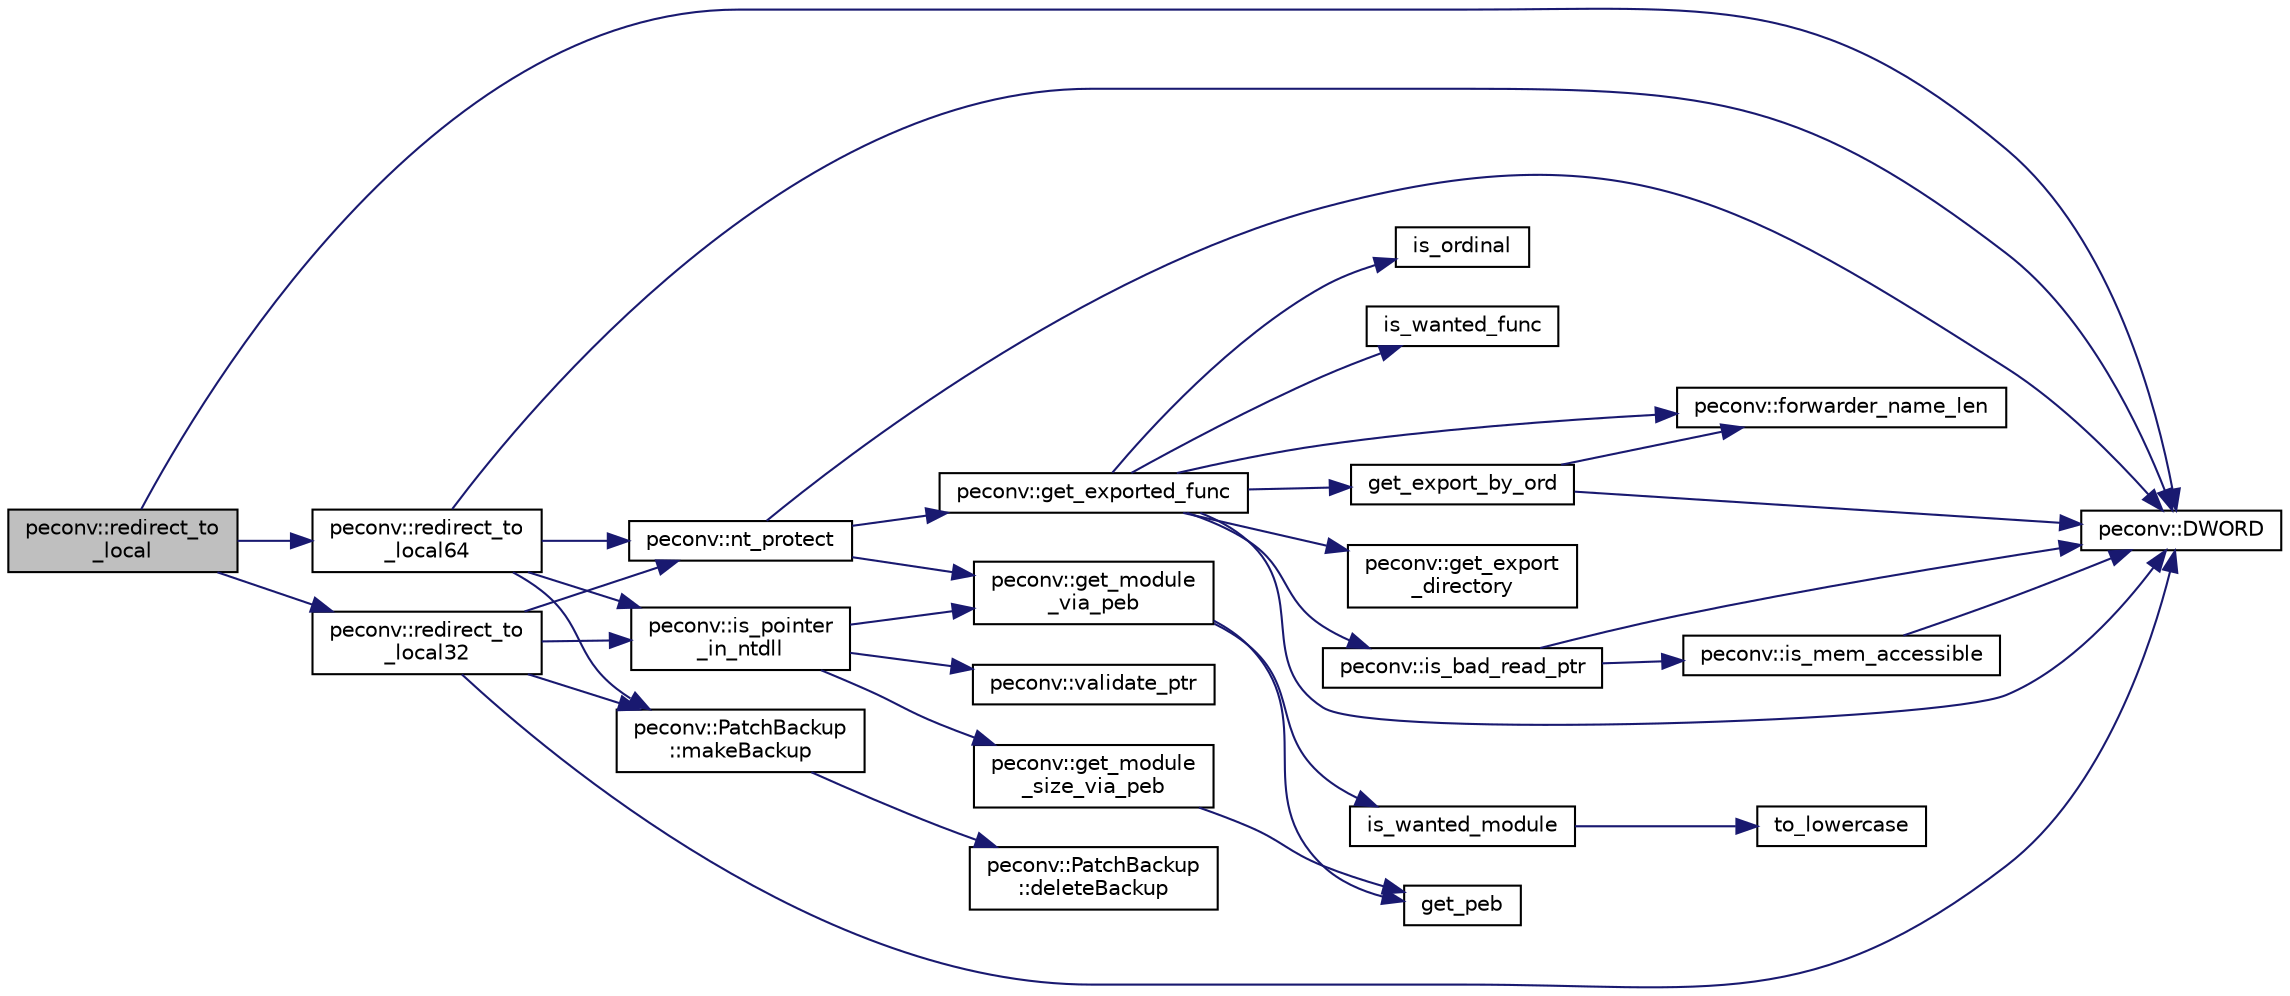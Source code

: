 digraph "peconv::redirect_to_local"
{
 // LATEX_PDF_SIZE
  edge [fontname="Helvetica",fontsize="10",labelfontname="Helvetica",labelfontsize="10"];
  node [fontname="Helvetica",fontsize="10",shape=record];
  rankdir="LR";
  Node1 [label="peconv::redirect_to\l_local",height=0.2,width=0.4,color="black", fillcolor="grey75", style="filled", fontcolor="black",tooltip=" "];
  Node1 -> Node2 [color="midnightblue",fontsize="10",style="solid",fontname="Helvetica"];
  Node2 [label="peconv::DWORD",height=0.2,width=0.4,color="black", fillcolor="white", style="filled",URL="$namespacepeconv.html#abff674ea8e527f49f9741ff81596a15d",tooltip=" "];
  Node1 -> Node3 [color="midnightblue",fontsize="10",style="solid",fontname="Helvetica"];
  Node3 [label="peconv::redirect_to\l_local32",height=0.2,width=0.4,color="black", fillcolor="white", style="filled",URL="$namespacepeconv.html#ab9419aae3425d44292f606c7d6348fea",tooltip=" "];
  Node3 -> Node2 [color="midnightblue",fontsize="10",style="solid",fontname="Helvetica"];
  Node3 -> Node4 [color="midnightblue",fontsize="10",style="solid",fontname="Helvetica"];
  Node4 [label="peconv::is_pointer\l_in_ntdll",height=0.2,width=0.4,color="black", fillcolor="white", style="filled",URL="$namespacepeconv.html#a7d3bc9bbb499d00f44e357050910116d",tooltip=" "];
  Node4 -> Node5 [color="midnightblue",fontsize="10",style="solid",fontname="Helvetica"];
  Node5 [label="peconv::get_module\l_size_via_peb",height=0.2,width=0.4,color="black", fillcolor="white", style="filled",URL="$namespacepeconv.html#aa1fda7041e960e41247f5861abcffd7a",tooltip=" "];
  Node5 -> Node6 [color="midnightblue",fontsize="10",style="solid",fontname="Helvetica"];
  Node6 [label="get_peb",height=0.2,width=0.4,color="black", fillcolor="white", style="filled",URL="$peb__lookup_8cpp.html#a7f86e7558b841ac9e5a6374758a3f71c",tooltip=" "];
  Node4 -> Node7 [color="midnightblue",fontsize="10",style="solid",fontname="Helvetica"];
  Node7 [label="peconv::get_module\l_via_peb",height=0.2,width=0.4,color="black", fillcolor="white", style="filled",URL="$namespacepeconv.html#ab47119fd997003e3db87a61a293a835e",tooltip=" "];
  Node7 -> Node6 [color="midnightblue",fontsize="10",style="solid",fontname="Helvetica"];
  Node7 -> Node8 [color="midnightblue",fontsize="10",style="solid",fontname="Helvetica"];
  Node8 [label="is_wanted_module",height=0.2,width=0.4,color="black", fillcolor="white", style="filled",URL="$peb__lookup_8cpp.html#a0ced3a8c81ab02e70578ea1d1ee70e6b",tooltip=" "];
  Node8 -> Node9 [color="midnightblue",fontsize="10",style="solid",fontname="Helvetica"];
  Node9 [label="to_lowercase",height=0.2,width=0.4,color="black", fillcolor="white", style="filled",URL="$peb__lookup_8cpp.html#aef56d6318074c8c7b7bf2cd5ad2ee649",tooltip=" "];
  Node4 -> Node10 [color="midnightblue",fontsize="10",style="solid",fontname="Helvetica"];
  Node10 [label="peconv::validate_ptr",height=0.2,width=0.4,color="black", fillcolor="white", style="filled",URL="$namespacepeconv.html#a02f2984cee1eddb5e883917f2c231016",tooltip=" "];
  Node3 -> Node11 [color="midnightblue",fontsize="10",style="solid",fontname="Helvetica"];
  Node11 [label="peconv::PatchBackup\l::makeBackup",height=0.2,width=0.4,color="black", fillcolor="white", style="filled",URL="$classpeconv_1_1_patch_backup.html#ae7cbd7fcc0b50d3aa32756c505eeb8e2",tooltip=" "];
  Node11 -> Node12 [color="midnightblue",fontsize="10",style="solid",fontname="Helvetica"];
  Node12 [label="peconv::PatchBackup\l::deleteBackup",height=0.2,width=0.4,color="black", fillcolor="white", style="filled",URL="$classpeconv_1_1_patch_backup.html#aaccf3b9f197d416432e2d692b588fc04",tooltip=" "];
  Node3 -> Node13 [color="midnightblue",fontsize="10",style="solid",fontname="Helvetica"];
  Node13 [label="peconv::nt_protect",height=0.2,width=0.4,color="black", fillcolor="white", style="filled",URL="$namespacepeconv.html#a498ab6676d1cac055878ab0be6cbcbb8",tooltip=" "];
  Node13 -> Node2 [color="midnightblue",fontsize="10",style="solid",fontname="Helvetica"];
  Node13 -> Node14 [color="midnightblue",fontsize="10",style="solid",fontname="Helvetica"];
  Node14 [label="peconv::get_exported_func",height=0.2,width=0.4,color="black", fillcolor="white", style="filled",URL="$namespacepeconv.html#a81fd743876afa97b45eb997d814bad11",tooltip=" "];
  Node14 -> Node2 [color="midnightblue",fontsize="10",style="solid",fontname="Helvetica"];
  Node14 -> Node15 [color="midnightblue",fontsize="10",style="solid",fontname="Helvetica"];
  Node15 [label="peconv::forwarder_name_len",height=0.2,width=0.4,color="black", fillcolor="white", style="filled",URL="$namespacepeconv.html#a3b533a103defe4c62fdd1aabae46070c",tooltip=" "];
  Node14 -> Node16 [color="midnightblue",fontsize="10",style="solid",fontname="Helvetica"];
  Node16 [label="get_export_by_ord",height=0.2,width=0.4,color="black", fillcolor="white", style="filled",URL="$exports__lookup_8cpp.html#a7e5285ac601b348d1c928a37ef0a154b",tooltip=" "];
  Node16 -> Node2 [color="midnightblue",fontsize="10",style="solid",fontname="Helvetica"];
  Node16 -> Node15 [color="midnightblue",fontsize="10",style="solid",fontname="Helvetica"];
  Node14 -> Node17 [color="midnightblue",fontsize="10",style="solid",fontname="Helvetica"];
  Node17 [label="peconv::get_export\l_directory",height=0.2,width=0.4,color="black", fillcolor="white", style="filled",URL="$namespacepeconv.html#ade9f80c0751d090dd6212d1f74241bf0",tooltip=" "];
  Node14 -> Node18 [color="midnightblue",fontsize="10",style="solid",fontname="Helvetica"];
  Node18 [label="peconv::is_bad_read_ptr",height=0.2,width=0.4,color="black", fillcolor="white", style="filled",URL="$namespacepeconv.html#aad22870e562a1bf1a8972c0f1ba88056",tooltip=" "];
  Node18 -> Node2 [color="midnightblue",fontsize="10",style="solid",fontname="Helvetica"];
  Node18 -> Node19 [color="midnightblue",fontsize="10",style="solid",fontname="Helvetica"];
  Node19 [label="peconv::is_mem_accessible",height=0.2,width=0.4,color="black", fillcolor="white", style="filled",URL="$namespacepeconv.html#a1c5650dbaaff41bf24cb94bd2ed60dcb",tooltip=" "];
  Node19 -> Node2 [color="midnightblue",fontsize="10",style="solid",fontname="Helvetica"];
  Node14 -> Node20 [color="midnightblue",fontsize="10",style="solid",fontname="Helvetica"];
  Node20 [label="is_ordinal",height=0.2,width=0.4,color="black", fillcolor="white", style="filled",URL="$exports__lookup_8cpp.html#a82111c6ddd5ada9573e83780d12586f5",tooltip=" "];
  Node14 -> Node21 [color="midnightblue",fontsize="10",style="solid",fontname="Helvetica"];
  Node21 [label="is_wanted_func",height=0.2,width=0.4,color="black", fillcolor="white", style="filled",URL="$exports__lookup_8cpp.html#a65a5f4a1988104ac6de0e0b36c109a43",tooltip=" "];
  Node13 -> Node7 [color="midnightblue",fontsize="10",style="solid",fontname="Helvetica"];
  Node1 -> Node22 [color="midnightblue",fontsize="10",style="solid",fontname="Helvetica"];
  Node22 [label="peconv::redirect_to\l_local64",height=0.2,width=0.4,color="black", fillcolor="white", style="filled",URL="$namespacepeconv.html#ad2db9ff90abb684282d89b6e22c6b39a",tooltip=" "];
  Node22 -> Node2 [color="midnightblue",fontsize="10",style="solid",fontname="Helvetica"];
  Node22 -> Node4 [color="midnightblue",fontsize="10",style="solid",fontname="Helvetica"];
  Node22 -> Node11 [color="midnightblue",fontsize="10",style="solid",fontname="Helvetica"];
  Node22 -> Node13 [color="midnightblue",fontsize="10",style="solid",fontname="Helvetica"];
}
